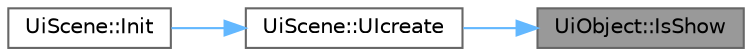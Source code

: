 digraph "UiObject::IsShow"
{
 // LATEX_PDF_SIZE
  bgcolor="transparent";
  edge [fontname=Helvetica,fontsize=10,labelfontname=Helvetica,labelfontsize=10];
  node [fontname=Helvetica,fontsize=10,shape=box,height=0.2,width=0.4];
  rankdir="RL";
  Node1 [id="Node000001",label="UiObject::IsShow",height=0.2,width=0.4,color="gray40", fillcolor="grey60", style="filled", fontcolor="black",tooltip=" "];
  Node1 -> Node2 [id="edge1_Node000001_Node000002",dir="back",color="steelblue1",style="solid",tooltip=" "];
  Node2 [id="Node000002",label="UiScene::UIcreate",height=0.2,width=0.4,color="grey40", fillcolor="white", style="filled",URL="$class_ui_scene.html#a7108075ba0c916df3cc1c2a753f8aac2",tooltip=" "];
  Node2 -> Node3 [id="edge2_Node000002_Node000003",dir="back",color="steelblue1",style="solid",tooltip=" "];
  Node3 [id="Node000003",label="UiScene::Init",height=0.2,width=0.4,color="grey40", fillcolor="white", style="filled",URL="$class_ui_scene.html#a557d51063eb9cd3b868d4f6431ca11cf",tooltip=" "];
}
